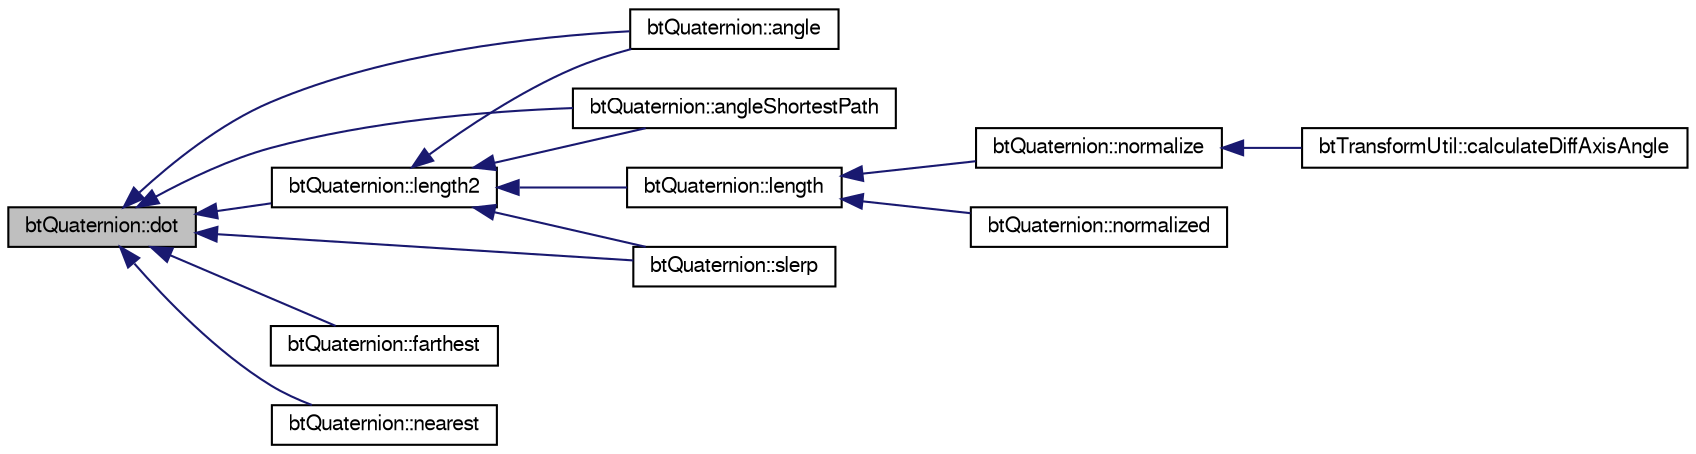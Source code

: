 digraph G
{
  bgcolor="transparent";
  edge [fontname="FreeSans",fontsize=10,labelfontname="FreeSans",labelfontsize=10];
  node [fontname="FreeSans",fontsize=10,shape=record];
  rankdir=LR;
  Node1 [label="btQuaternion::dot",height=0.2,width=0.4,color="black", fillcolor="grey75", style="filled" fontcolor="black"];
  Node1 -> Node2 [dir=back,color="midnightblue",fontsize=10,style="solid"];
  Node2 [label="btQuaternion::angle",height=0.2,width=0.4,color="black",URL="$classbt_quaternion.html#6398a143dbe4bbf6211d90bc8c2dd2bc",tooltip="Return the ***half*** angle between this quaternion and the other."];
  Node1 -> Node3 [dir=back,color="midnightblue",fontsize=10,style="solid"];
  Node3 [label="btQuaternion::angleShortestPath",height=0.2,width=0.4,color="black",URL="$classbt_quaternion.html#3160453535401db05d3926d7bc0ca5de",tooltip="Return the angle between this quaternion and the other along the shortest path."];
  Node1 -> Node4 [dir=back,color="midnightblue",fontsize=10,style="solid"];
  Node4 [label="btQuaternion::farthest",height=0.2,width=0.4,color="black",URL="$classbt_quaternion.html#deda27273475435a9e3223abeea73992"];
  Node1 -> Node5 [dir=back,color="midnightblue",fontsize=10,style="solid"];
  Node5 [label="btQuaternion::length2",height=0.2,width=0.4,color="black",URL="$classbt_quaternion.html#59cc2f3a2c732aba98cd43764165b8cd",tooltip="Return the length squared of the quaternion."];
  Node5 -> Node2 [dir=back,color="midnightblue",fontsize=10,style="solid"];
  Node5 -> Node3 [dir=back,color="midnightblue",fontsize=10,style="solid"];
  Node5 -> Node6 [dir=back,color="midnightblue",fontsize=10,style="solid"];
  Node6 [label="btQuaternion::length",height=0.2,width=0.4,color="black",URL="$classbt_quaternion.html#9041c1885648f81009f41fc2aa6c17df",tooltip="Return the length of the quaternion."];
  Node6 -> Node7 [dir=back,color="midnightblue",fontsize=10,style="solid"];
  Node7 [label="btQuaternion::normalize",height=0.2,width=0.4,color="black",URL="$classbt_quaternion.html#db5cd1eb8145a906f9f47857c498d3d6",tooltip="Normalize the quaternion Such that x^2 + y^2 + z^2 +w^2 = 1."];
  Node7 -> Node8 [dir=back,color="midnightblue",fontsize=10,style="solid"];
  Node8 [label="btTransformUtil::calculateDiffAxisAngle",height=0.2,width=0.4,color="black",URL="$classbt_transform_util.html#39f53b05940a57082053067bd5e337ec"];
  Node6 -> Node9 [dir=back,color="midnightblue",fontsize=10,style="solid"];
  Node9 [label="btQuaternion::normalized",height=0.2,width=0.4,color="black",URL="$classbt_quaternion.html#b74af1c81fd04a63c1697b25a063e507",tooltip="Return a normalized version of this quaternion."];
  Node5 -> Node10 [dir=back,color="midnightblue",fontsize=10,style="solid"];
  Node10 [label="btQuaternion::slerp",height=0.2,width=0.4,color="black",URL="$classbt_quaternion.html#c95a27feda1c165b2ce359e7415fec6f",tooltip="Return the quaternion which is the result of Spherical Linear Interpolation between..."];
  Node1 -> Node11 [dir=back,color="midnightblue",fontsize=10,style="solid"];
  Node11 [label="btQuaternion::nearest",height=0.2,width=0.4,color="black",URL="$classbt_quaternion.html#821a38604c6333b95d954867315d8716"];
  Node1 -> Node10 [dir=back,color="midnightblue",fontsize=10,style="solid"];
}
